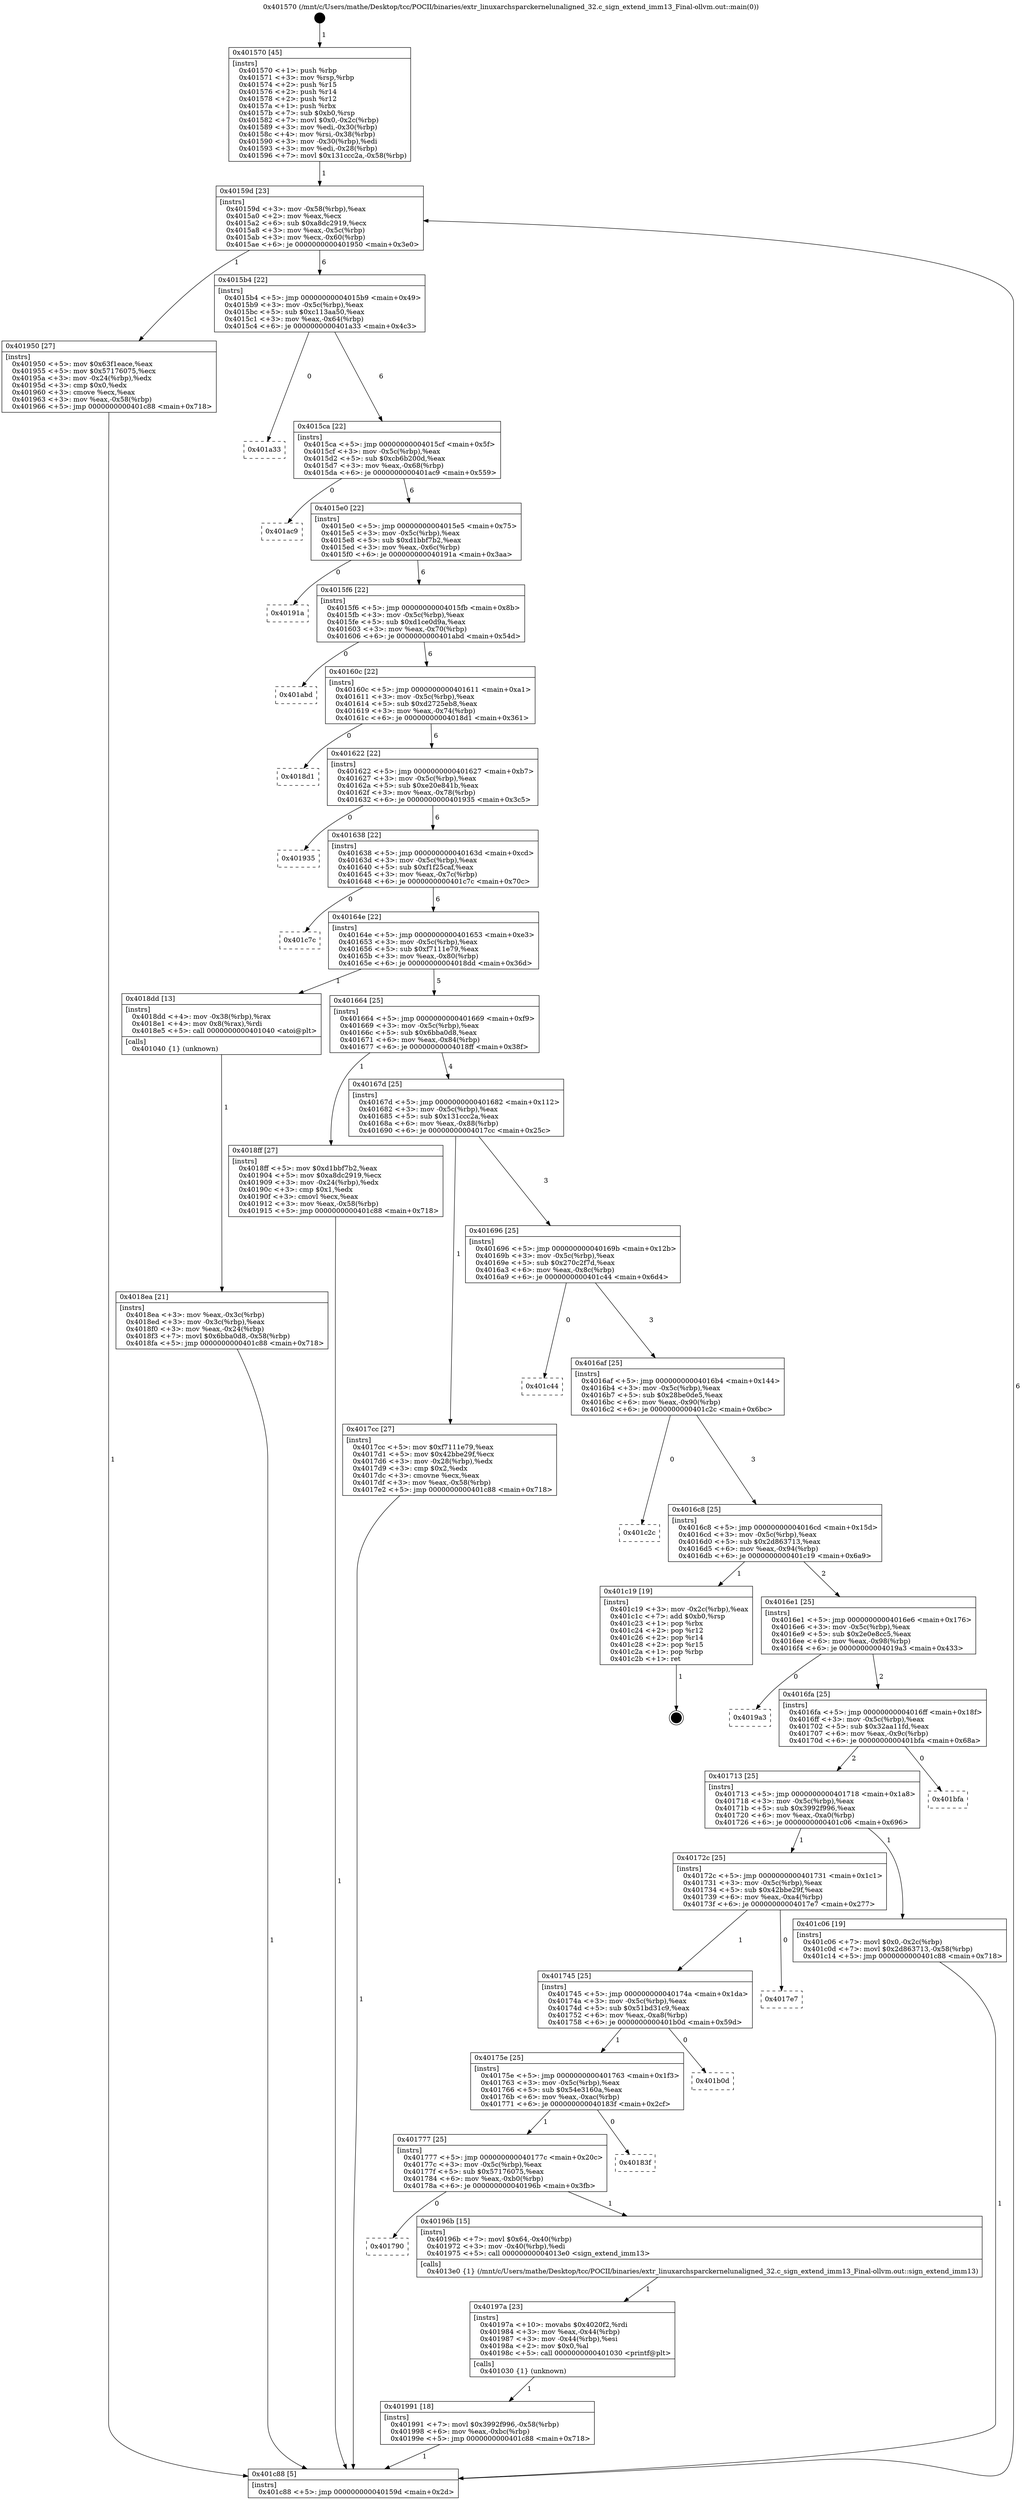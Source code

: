 digraph "0x401570" {
  label = "0x401570 (/mnt/c/Users/mathe/Desktop/tcc/POCII/binaries/extr_linuxarchsparckernelunaligned_32.c_sign_extend_imm13_Final-ollvm.out::main(0))"
  labelloc = "t"
  node[shape=record]

  Entry [label="",width=0.3,height=0.3,shape=circle,fillcolor=black,style=filled]
  "0x40159d" [label="{
     0x40159d [23]\l
     | [instrs]\l
     &nbsp;&nbsp;0x40159d \<+3\>: mov -0x58(%rbp),%eax\l
     &nbsp;&nbsp;0x4015a0 \<+2\>: mov %eax,%ecx\l
     &nbsp;&nbsp;0x4015a2 \<+6\>: sub $0xa8dc2919,%ecx\l
     &nbsp;&nbsp;0x4015a8 \<+3\>: mov %eax,-0x5c(%rbp)\l
     &nbsp;&nbsp;0x4015ab \<+3\>: mov %ecx,-0x60(%rbp)\l
     &nbsp;&nbsp;0x4015ae \<+6\>: je 0000000000401950 \<main+0x3e0\>\l
  }"]
  "0x401950" [label="{
     0x401950 [27]\l
     | [instrs]\l
     &nbsp;&nbsp;0x401950 \<+5\>: mov $0x63f1eace,%eax\l
     &nbsp;&nbsp;0x401955 \<+5\>: mov $0x57176075,%ecx\l
     &nbsp;&nbsp;0x40195a \<+3\>: mov -0x24(%rbp),%edx\l
     &nbsp;&nbsp;0x40195d \<+3\>: cmp $0x0,%edx\l
     &nbsp;&nbsp;0x401960 \<+3\>: cmove %ecx,%eax\l
     &nbsp;&nbsp;0x401963 \<+3\>: mov %eax,-0x58(%rbp)\l
     &nbsp;&nbsp;0x401966 \<+5\>: jmp 0000000000401c88 \<main+0x718\>\l
  }"]
  "0x4015b4" [label="{
     0x4015b4 [22]\l
     | [instrs]\l
     &nbsp;&nbsp;0x4015b4 \<+5\>: jmp 00000000004015b9 \<main+0x49\>\l
     &nbsp;&nbsp;0x4015b9 \<+3\>: mov -0x5c(%rbp),%eax\l
     &nbsp;&nbsp;0x4015bc \<+5\>: sub $0xc113aa50,%eax\l
     &nbsp;&nbsp;0x4015c1 \<+3\>: mov %eax,-0x64(%rbp)\l
     &nbsp;&nbsp;0x4015c4 \<+6\>: je 0000000000401a33 \<main+0x4c3\>\l
  }"]
  Exit [label="",width=0.3,height=0.3,shape=circle,fillcolor=black,style=filled,peripheries=2]
  "0x401a33" [label="{
     0x401a33\l
  }", style=dashed]
  "0x4015ca" [label="{
     0x4015ca [22]\l
     | [instrs]\l
     &nbsp;&nbsp;0x4015ca \<+5\>: jmp 00000000004015cf \<main+0x5f\>\l
     &nbsp;&nbsp;0x4015cf \<+3\>: mov -0x5c(%rbp),%eax\l
     &nbsp;&nbsp;0x4015d2 \<+5\>: sub $0xcb6b200d,%eax\l
     &nbsp;&nbsp;0x4015d7 \<+3\>: mov %eax,-0x68(%rbp)\l
     &nbsp;&nbsp;0x4015da \<+6\>: je 0000000000401ac9 \<main+0x559\>\l
  }"]
  "0x401991" [label="{
     0x401991 [18]\l
     | [instrs]\l
     &nbsp;&nbsp;0x401991 \<+7\>: movl $0x3992f996,-0x58(%rbp)\l
     &nbsp;&nbsp;0x401998 \<+6\>: mov %eax,-0xbc(%rbp)\l
     &nbsp;&nbsp;0x40199e \<+5\>: jmp 0000000000401c88 \<main+0x718\>\l
  }"]
  "0x401ac9" [label="{
     0x401ac9\l
  }", style=dashed]
  "0x4015e0" [label="{
     0x4015e0 [22]\l
     | [instrs]\l
     &nbsp;&nbsp;0x4015e0 \<+5\>: jmp 00000000004015e5 \<main+0x75\>\l
     &nbsp;&nbsp;0x4015e5 \<+3\>: mov -0x5c(%rbp),%eax\l
     &nbsp;&nbsp;0x4015e8 \<+5\>: sub $0xd1bbf7b2,%eax\l
     &nbsp;&nbsp;0x4015ed \<+3\>: mov %eax,-0x6c(%rbp)\l
     &nbsp;&nbsp;0x4015f0 \<+6\>: je 000000000040191a \<main+0x3aa\>\l
  }"]
  "0x40197a" [label="{
     0x40197a [23]\l
     | [instrs]\l
     &nbsp;&nbsp;0x40197a \<+10\>: movabs $0x4020f2,%rdi\l
     &nbsp;&nbsp;0x401984 \<+3\>: mov %eax,-0x44(%rbp)\l
     &nbsp;&nbsp;0x401987 \<+3\>: mov -0x44(%rbp),%esi\l
     &nbsp;&nbsp;0x40198a \<+2\>: mov $0x0,%al\l
     &nbsp;&nbsp;0x40198c \<+5\>: call 0000000000401030 \<printf@plt\>\l
     | [calls]\l
     &nbsp;&nbsp;0x401030 \{1\} (unknown)\l
  }"]
  "0x40191a" [label="{
     0x40191a\l
  }", style=dashed]
  "0x4015f6" [label="{
     0x4015f6 [22]\l
     | [instrs]\l
     &nbsp;&nbsp;0x4015f6 \<+5\>: jmp 00000000004015fb \<main+0x8b\>\l
     &nbsp;&nbsp;0x4015fb \<+3\>: mov -0x5c(%rbp),%eax\l
     &nbsp;&nbsp;0x4015fe \<+5\>: sub $0xd1ce0d9a,%eax\l
     &nbsp;&nbsp;0x401603 \<+3\>: mov %eax,-0x70(%rbp)\l
     &nbsp;&nbsp;0x401606 \<+6\>: je 0000000000401abd \<main+0x54d\>\l
  }"]
  "0x401790" [label="{
     0x401790\l
  }", style=dashed]
  "0x401abd" [label="{
     0x401abd\l
  }", style=dashed]
  "0x40160c" [label="{
     0x40160c [22]\l
     | [instrs]\l
     &nbsp;&nbsp;0x40160c \<+5\>: jmp 0000000000401611 \<main+0xa1\>\l
     &nbsp;&nbsp;0x401611 \<+3\>: mov -0x5c(%rbp),%eax\l
     &nbsp;&nbsp;0x401614 \<+5\>: sub $0xd2725eb8,%eax\l
     &nbsp;&nbsp;0x401619 \<+3\>: mov %eax,-0x74(%rbp)\l
     &nbsp;&nbsp;0x40161c \<+6\>: je 00000000004018d1 \<main+0x361\>\l
  }"]
  "0x40196b" [label="{
     0x40196b [15]\l
     | [instrs]\l
     &nbsp;&nbsp;0x40196b \<+7\>: movl $0x64,-0x40(%rbp)\l
     &nbsp;&nbsp;0x401972 \<+3\>: mov -0x40(%rbp),%edi\l
     &nbsp;&nbsp;0x401975 \<+5\>: call 00000000004013e0 \<sign_extend_imm13\>\l
     | [calls]\l
     &nbsp;&nbsp;0x4013e0 \{1\} (/mnt/c/Users/mathe/Desktop/tcc/POCII/binaries/extr_linuxarchsparckernelunaligned_32.c_sign_extend_imm13_Final-ollvm.out::sign_extend_imm13)\l
  }"]
  "0x4018d1" [label="{
     0x4018d1\l
  }", style=dashed]
  "0x401622" [label="{
     0x401622 [22]\l
     | [instrs]\l
     &nbsp;&nbsp;0x401622 \<+5\>: jmp 0000000000401627 \<main+0xb7\>\l
     &nbsp;&nbsp;0x401627 \<+3\>: mov -0x5c(%rbp),%eax\l
     &nbsp;&nbsp;0x40162a \<+5\>: sub $0xe20e841b,%eax\l
     &nbsp;&nbsp;0x40162f \<+3\>: mov %eax,-0x78(%rbp)\l
     &nbsp;&nbsp;0x401632 \<+6\>: je 0000000000401935 \<main+0x3c5\>\l
  }"]
  "0x401777" [label="{
     0x401777 [25]\l
     | [instrs]\l
     &nbsp;&nbsp;0x401777 \<+5\>: jmp 000000000040177c \<main+0x20c\>\l
     &nbsp;&nbsp;0x40177c \<+3\>: mov -0x5c(%rbp),%eax\l
     &nbsp;&nbsp;0x40177f \<+5\>: sub $0x57176075,%eax\l
     &nbsp;&nbsp;0x401784 \<+6\>: mov %eax,-0xb0(%rbp)\l
     &nbsp;&nbsp;0x40178a \<+6\>: je 000000000040196b \<main+0x3fb\>\l
  }"]
  "0x401935" [label="{
     0x401935\l
  }", style=dashed]
  "0x401638" [label="{
     0x401638 [22]\l
     | [instrs]\l
     &nbsp;&nbsp;0x401638 \<+5\>: jmp 000000000040163d \<main+0xcd\>\l
     &nbsp;&nbsp;0x40163d \<+3\>: mov -0x5c(%rbp),%eax\l
     &nbsp;&nbsp;0x401640 \<+5\>: sub $0xf1f25caf,%eax\l
     &nbsp;&nbsp;0x401645 \<+3\>: mov %eax,-0x7c(%rbp)\l
     &nbsp;&nbsp;0x401648 \<+6\>: je 0000000000401c7c \<main+0x70c\>\l
  }"]
  "0x40183f" [label="{
     0x40183f\l
  }", style=dashed]
  "0x401c7c" [label="{
     0x401c7c\l
  }", style=dashed]
  "0x40164e" [label="{
     0x40164e [22]\l
     | [instrs]\l
     &nbsp;&nbsp;0x40164e \<+5\>: jmp 0000000000401653 \<main+0xe3\>\l
     &nbsp;&nbsp;0x401653 \<+3\>: mov -0x5c(%rbp),%eax\l
     &nbsp;&nbsp;0x401656 \<+5\>: sub $0xf7111e79,%eax\l
     &nbsp;&nbsp;0x40165b \<+3\>: mov %eax,-0x80(%rbp)\l
     &nbsp;&nbsp;0x40165e \<+6\>: je 00000000004018dd \<main+0x36d\>\l
  }"]
  "0x40175e" [label="{
     0x40175e [25]\l
     | [instrs]\l
     &nbsp;&nbsp;0x40175e \<+5\>: jmp 0000000000401763 \<main+0x1f3\>\l
     &nbsp;&nbsp;0x401763 \<+3\>: mov -0x5c(%rbp),%eax\l
     &nbsp;&nbsp;0x401766 \<+5\>: sub $0x54e3160a,%eax\l
     &nbsp;&nbsp;0x40176b \<+6\>: mov %eax,-0xac(%rbp)\l
     &nbsp;&nbsp;0x401771 \<+6\>: je 000000000040183f \<main+0x2cf\>\l
  }"]
  "0x4018dd" [label="{
     0x4018dd [13]\l
     | [instrs]\l
     &nbsp;&nbsp;0x4018dd \<+4\>: mov -0x38(%rbp),%rax\l
     &nbsp;&nbsp;0x4018e1 \<+4\>: mov 0x8(%rax),%rdi\l
     &nbsp;&nbsp;0x4018e5 \<+5\>: call 0000000000401040 \<atoi@plt\>\l
     | [calls]\l
     &nbsp;&nbsp;0x401040 \{1\} (unknown)\l
  }"]
  "0x401664" [label="{
     0x401664 [25]\l
     | [instrs]\l
     &nbsp;&nbsp;0x401664 \<+5\>: jmp 0000000000401669 \<main+0xf9\>\l
     &nbsp;&nbsp;0x401669 \<+3\>: mov -0x5c(%rbp),%eax\l
     &nbsp;&nbsp;0x40166c \<+5\>: sub $0x6bba0d8,%eax\l
     &nbsp;&nbsp;0x401671 \<+6\>: mov %eax,-0x84(%rbp)\l
     &nbsp;&nbsp;0x401677 \<+6\>: je 00000000004018ff \<main+0x38f\>\l
  }"]
  "0x401b0d" [label="{
     0x401b0d\l
  }", style=dashed]
  "0x4018ff" [label="{
     0x4018ff [27]\l
     | [instrs]\l
     &nbsp;&nbsp;0x4018ff \<+5\>: mov $0xd1bbf7b2,%eax\l
     &nbsp;&nbsp;0x401904 \<+5\>: mov $0xa8dc2919,%ecx\l
     &nbsp;&nbsp;0x401909 \<+3\>: mov -0x24(%rbp),%edx\l
     &nbsp;&nbsp;0x40190c \<+3\>: cmp $0x1,%edx\l
     &nbsp;&nbsp;0x40190f \<+3\>: cmovl %ecx,%eax\l
     &nbsp;&nbsp;0x401912 \<+3\>: mov %eax,-0x58(%rbp)\l
     &nbsp;&nbsp;0x401915 \<+5\>: jmp 0000000000401c88 \<main+0x718\>\l
  }"]
  "0x40167d" [label="{
     0x40167d [25]\l
     | [instrs]\l
     &nbsp;&nbsp;0x40167d \<+5\>: jmp 0000000000401682 \<main+0x112\>\l
     &nbsp;&nbsp;0x401682 \<+3\>: mov -0x5c(%rbp),%eax\l
     &nbsp;&nbsp;0x401685 \<+5\>: sub $0x131ccc2a,%eax\l
     &nbsp;&nbsp;0x40168a \<+6\>: mov %eax,-0x88(%rbp)\l
     &nbsp;&nbsp;0x401690 \<+6\>: je 00000000004017cc \<main+0x25c\>\l
  }"]
  "0x401745" [label="{
     0x401745 [25]\l
     | [instrs]\l
     &nbsp;&nbsp;0x401745 \<+5\>: jmp 000000000040174a \<main+0x1da\>\l
     &nbsp;&nbsp;0x40174a \<+3\>: mov -0x5c(%rbp),%eax\l
     &nbsp;&nbsp;0x40174d \<+5\>: sub $0x51bd31c9,%eax\l
     &nbsp;&nbsp;0x401752 \<+6\>: mov %eax,-0xa8(%rbp)\l
     &nbsp;&nbsp;0x401758 \<+6\>: je 0000000000401b0d \<main+0x59d\>\l
  }"]
  "0x4017cc" [label="{
     0x4017cc [27]\l
     | [instrs]\l
     &nbsp;&nbsp;0x4017cc \<+5\>: mov $0xf7111e79,%eax\l
     &nbsp;&nbsp;0x4017d1 \<+5\>: mov $0x42bbe29f,%ecx\l
     &nbsp;&nbsp;0x4017d6 \<+3\>: mov -0x28(%rbp),%edx\l
     &nbsp;&nbsp;0x4017d9 \<+3\>: cmp $0x2,%edx\l
     &nbsp;&nbsp;0x4017dc \<+3\>: cmovne %ecx,%eax\l
     &nbsp;&nbsp;0x4017df \<+3\>: mov %eax,-0x58(%rbp)\l
     &nbsp;&nbsp;0x4017e2 \<+5\>: jmp 0000000000401c88 \<main+0x718\>\l
  }"]
  "0x401696" [label="{
     0x401696 [25]\l
     | [instrs]\l
     &nbsp;&nbsp;0x401696 \<+5\>: jmp 000000000040169b \<main+0x12b\>\l
     &nbsp;&nbsp;0x40169b \<+3\>: mov -0x5c(%rbp),%eax\l
     &nbsp;&nbsp;0x40169e \<+5\>: sub $0x270c2f7d,%eax\l
     &nbsp;&nbsp;0x4016a3 \<+6\>: mov %eax,-0x8c(%rbp)\l
     &nbsp;&nbsp;0x4016a9 \<+6\>: je 0000000000401c44 \<main+0x6d4\>\l
  }"]
  "0x401c88" [label="{
     0x401c88 [5]\l
     | [instrs]\l
     &nbsp;&nbsp;0x401c88 \<+5\>: jmp 000000000040159d \<main+0x2d\>\l
  }"]
  "0x401570" [label="{
     0x401570 [45]\l
     | [instrs]\l
     &nbsp;&nbsp;0x401570 \<+1\>: push %rbp\l
     &nbsp;&nbsp;0x401571 \<+3\>: mov %rsp,%rbp\l
     &nbsp;&nbsp;0x401574 \<+2\>: push %r15\l
     &nbsp;&nbsp;0x401576 \<+2\>: push %r14\l
     &nbsp;&nbsp;0x401578 \<+2\>: push %r12\l
     &nbsp;&nbsp;0x40157a \<+1\>: push %rbx\l
     &nbsp;&nbsp;0x40157b \<+7\>: sub $0xb0,%rsp\l
     &nbsp;&nbsp;0x401582 \<+7\>: movl $0x0,-0x2c(%rbp)\l
     &nbsp;&nbsp;0x401589 \<+3\>: mov %edi,-0x30(%rbp)\l
     &nbsp;&nbsp;0x40158c \<+4\>: mov %rsi,-0x38(%rbp)\l
     &nbsp;&nbsp;0x401590 \<+3\>: mov -0x30(%rbp),%edi\l
     &nbsp;&nbsp;0x401593 \<+3\>: mov %edi,-0x28(%rbp)\l
     &nbsp;&nbsp;0x401596 \<+7\>: movl $0x131ccc2a,-0x58(%rbp)\l
  }"]
  "0x4018ea" [label="{
     0x4018ea [21]\l
     | [instrs]\l
     &nbsp;&nbsp;0x4018ea \<+3\>: mov %eax,-0x3c(%rbp)\l
     &nbsp;&nbsp;0x4018ed \<+3\>: mov -0x3c(%rbp),%eax\l
     &nbsp;&nbsp;0x4018f0 \<+3\>: mov %eax,-0x24(%rbp)\l
     &nbsp;&nbsp;0x4018f3 \<+7\>: movl $0x6bba0d8,-0x58(%rbp)\l
     &nbsp;&nbsp;0x4018fa \<+5\>: jmp 0000000000401c88 \<main+0x718\>\l
  }"]
  "0x4017e7" [label="{
     0x4017e7\l
  }", style=dashed]
  "0x401c44" [label="{
     0x401c44\l
  }", style=dashed]
  "0x4016af" [label="{
     0x4016af [25]\l
     | [instrs]\l
     &nbsp;&nbsp;0x4016af \<+5\>: jmp 00000000004016b4 \<main+0x144\>\l
     &nbsp;&nbsp;0x4016b4 \<+3\>: mov -0x5c(%rbp),%eax\l
     &nbsp;&nbsp;0x4016b7 \<+5\>: sub $0x28be0de5,%eax\l
     &nbsp;&nbsp;0x4016bc \<+6\>: mov %eax,-0x90(%rbp)\l
     &nbsp;&nbsp;0x4016c2 \<+6\>: je 0000000000401c2c \<main+0x6bc\>\l
  }"]
  "0x40172c" [label="{
     0x40172c [25]\l
     | [instrs]\l
     &nbsp;&nbsp;0x40172c \<+5\>: jmp 0000000000401731 \<main+0x1c1\>\l
     &nbsp;&nbsp;0x401731 \<+3\>: mov -0x5c(%rbp),%eax\l
     &nbsp;&nbsp;0x401734 \<+5\>: sub $0x42bbe29f,%eax\l
     &nbsp;&nbsp;0x401739 \<+6\>: mov %eax,-0xa4(%rbp)\l
     &nbsp;&nbsp;0x40173f \<+6\>: je 00000000004017e7 \<main+0x277\>\l
  }"]
  "0x401c2c" [label="{
     0x401c2c\l
  }", style=dashed]
  "0x4016c8" [label="{
     0x4016c8 [25]\l
     | [instrs]\l
     &nbsp;&nbsp;0x4016c8 \<+5\>: jmp 00000000004016cd \<main+0x15d\>\l
     &nbsp;&nbsp;0x4016cd \<+3\>: mov -0x5c(%rbp),%eax\l
     &nbsp;&nbsp;0x4016d0 \<+5\>: sub $0x2d863713,%eax\l
     &nbsp;&nbsp;0x4016d5 \<+6\>: mov %eax,-0x94(%rbp)\l
     &nbsp;&nbsp;0x4016db \<+6\>: je 0000000000401c19 \<main+0x6a9\>\l
  }"]
  "0x401c06" [label="{
     0x401c06 [19]\l
     | [instrs]\l
     &nbsp;&nbsp;0x401c06 \<+7\>: movl $0x0,-0x2c(%rbp)\l
     &nbsp;&nbsp;0x401c0d \<+7\>: movl $0x2d863713,-0x58(%rbp)\l
     &nbsp;&nbsp;0x401c14 \<+5\>: jmp 0000000000401c88 \<main+0x718\>\l
  }"]
  "0x401c19" [label="{
     0x401c19 [19]\l
     | [instrs]\l
     &nbsp;&nbsp;0x401c19 \<+3\>: mov -0x2c(%rbp),%eax\l
     &nbsp;&nbsp;0x401c1c \<+7\>: add $0xb0,%rsp\l
     &nbsp;&nbsp;0x401c23 \<+1\>: pop %rbx\l
     &nbsp;&nbsp;0x401c24 \<+2\>: pop %r12\l
     &nbsp;&nbsp;0x401c26 \<+2\>: pop %r14\l
     &nbsp;&nbsp;0x401c28 \<+2\>: pop %r15\l
     &nbsp;&nbsp;0x401c2a \<+1\>: pop %rbp\l
     &nbsp;&nbsp;0x401c2b \<+1\>: ret\l
  }"]
  "0x4016e1" [label="{
     0x4016e1 [25]\l
     | [instrs]\l
     &nbsp;&nbsp;0x4016e1 \<+5\>: jmp 00000000004016e6 \<main+0x176\>\l
     &nbsp;&nbsp;0x4016e6 \<+3\>: mov -0x5c(%rbp),%eax\l
     &nbsp;&nbsp;0x4016e9 \<+5\>: sub $0x2e0e8cc5,%eax\l
     &nbsp;&nbsp;0x4016ee \<+6\>: mov %eax,-0x98(%rbp)\l
     &nbsp;&nbsp;0x4016f4 \<+6\>: je 00000000004019a3 \<main+0x433\>\l
  }"]
  "0x401713" [label="{
     0x401713 [25]\l
     | [instrs]\l
     &nbsp;&nbsp;0x401713 \<+5\>: jmp 0000000000401718 \<main+0x1a8\>\l
     &nbsp;&nbsp;0x401718 \<+3\>: mov -0x5c(%rbp),%eax\l
     &nbsp;&nbsp;0x40171b \<+5\>: sub $0x3992f996,%eax\l
     &nbsp;&nbsp;0x401720 \<+6\>: mov %eax,-0xa0(%rbp)\l
     &nbsp;&nbsp;0x401726 \<+6\>: je 0000000000401c06 \<main+0x696\>\l
  }"]
  "0x4019a3" [label="{
     0x4019a3\l
  }", style=dashed]
  "0x4016fa" [label="{
     0x4016fa [25]\l
     | [instrs]\l
     &nbsp;&nbsp;0x4016fa \<+5\>: jmp 00000000004016ff \<main+0x18f\>\l
     &nbsp;&nbsp;0x4016ff \<+3\>: mov -0x5c(%rbp),%eax\l
     &nbsp;&nbsp;0x401702 \<+5\>: sub $0x32aa11fd,%eax\l
     &nbsp;&nbsp;0x401707 \<+6\>: mov %eax,-0x9c(%rbp)\l
     &nbsp;&nbsp;0x40170d \<+6\>: je 0000000000401bfa \<main+0x68a\>\l
  }"]
  "0x401bfa" [label="{
     0x401bfa\l
  }", style=dashed]
  Entry -> "0x401570" [label=" 1"]
  "0x40159d" -> "0x401950" [label=" 1"]
  "0x40159d" -> "0x4015b4" [label=" 6"]
  "0x401c19" -> Exit [label=" 1"]
  "0x4015b4" -> "0x401a33" [label=" 0"]
  "0x4015b4" -> "0x4015ca" [label=" 6"]
  "0x401c06" -> "0x401c88" [label=" 1"]
  "0x4015ca" -> "0x401ac9" [label=" 0"]
  "0x4015ca" -> "0x4015e0" [label=" 6"]
  "0x401991" -> "0x401c88" [label=" 1"]
  "0x4015e0" -> "0x40191a" [label=" 0"]
  "0x4015e0" -> "0x4015f6" [label=" 6"]
  "0x40197a" -> "0x401991" [label=" 1"]
  "0x4015f6" -> "0x401abd" [label=" 0"]
  "0x4015f6" -> "0x40160c" [label=" 6"]
  "0x40196b" -> "0x40197a" [label=" 1"]
  "0x40160c" -> "0x4018d1" [label=" 0"]
  "0x40160c" -> "0x401622" [label=" 6"]
  "0x401777" -> "0x401790" [label=" 0"]
  "0x401622" -> "0x401935" [label=" 0"]
  "0x401622" -> "0x401638" [label=" 6"]
  "0x401777" -> "0x40196b" [label=" 1"]
  "0x401638" -> "0x401c7c" [label=" 0"]
  "0x401638" -> "0x40164e" [label=" 6"]
  "0x40175e" -> "0x401777" [label=" 1"]
  "0x40164e" -> "0x4018dd" [label=" 1"]
  "0x40164e" -> "0x401664" [label=" 5"]
  "0x40175e" -> "0x40183f" [label=" 0"]
  "0x401664" -> "0x4018ff" [label=" 1"]
  "0x401664" -> "0x40167d" [label=" 4"]
  "0x401745" -> "0x40175e" [label=" 1"]
  "0x40167d" -> "0x4017cc" [label=" 1"]
  "0x40167d" -> "0x401696" [label=" 3"]
  "0x4017cc" -> "0x401c88" [label=" 1"]
  "0x401570" -> "0x40159d" [label=" 1"]
  "0x401c88" -> "0x40159d" [label=" 6"]
  "0x4018dd" -> "0x4018ea" [label=" 1"]
  "0x4018ea" -> "0x401c88" [label=" 1"]
  "0x4018ff" -> "0x401c88" [label=" 1"]
  "0x401950" -> "0x401c88" [label=" 1"]
  "0x401745" -> "0x401b0d" [label=" 0"]
  "0x401696" -> "0x401c44" [label=" 0"]
  "0x401696" -> "0x4016af" [label=" 3"]
  "0x40172c" -> "0x401745" [label=" 1"]
  "0x4016af" -> "0x401c2c" [label=" 0"]
  "0x4016af" -> "0x4016c8" [label=" 3"]
  "0x40172c" -> "0x4017e7" [label=" 0"]
  "0x4016c8" -> "0x401c19" [label=" 1"]
  "0x4016c8" -> "0x4016e1" [label=" 2"]
  "0x401713" -> "0x40172c" [label=" 1"]
  "0x4016e1" -> "0x4019a3" [label=" 0"]
  "0x4016e1" -> "0x4016fa" [label=" 2"]
  "0x401713" -> "0x401c06" [label=" 1"]
  "0x4016fa" -> "0x401bfa" [label=" 0"]
  "0x4016fa" -> "0x401713" [label=" 2"]
}
